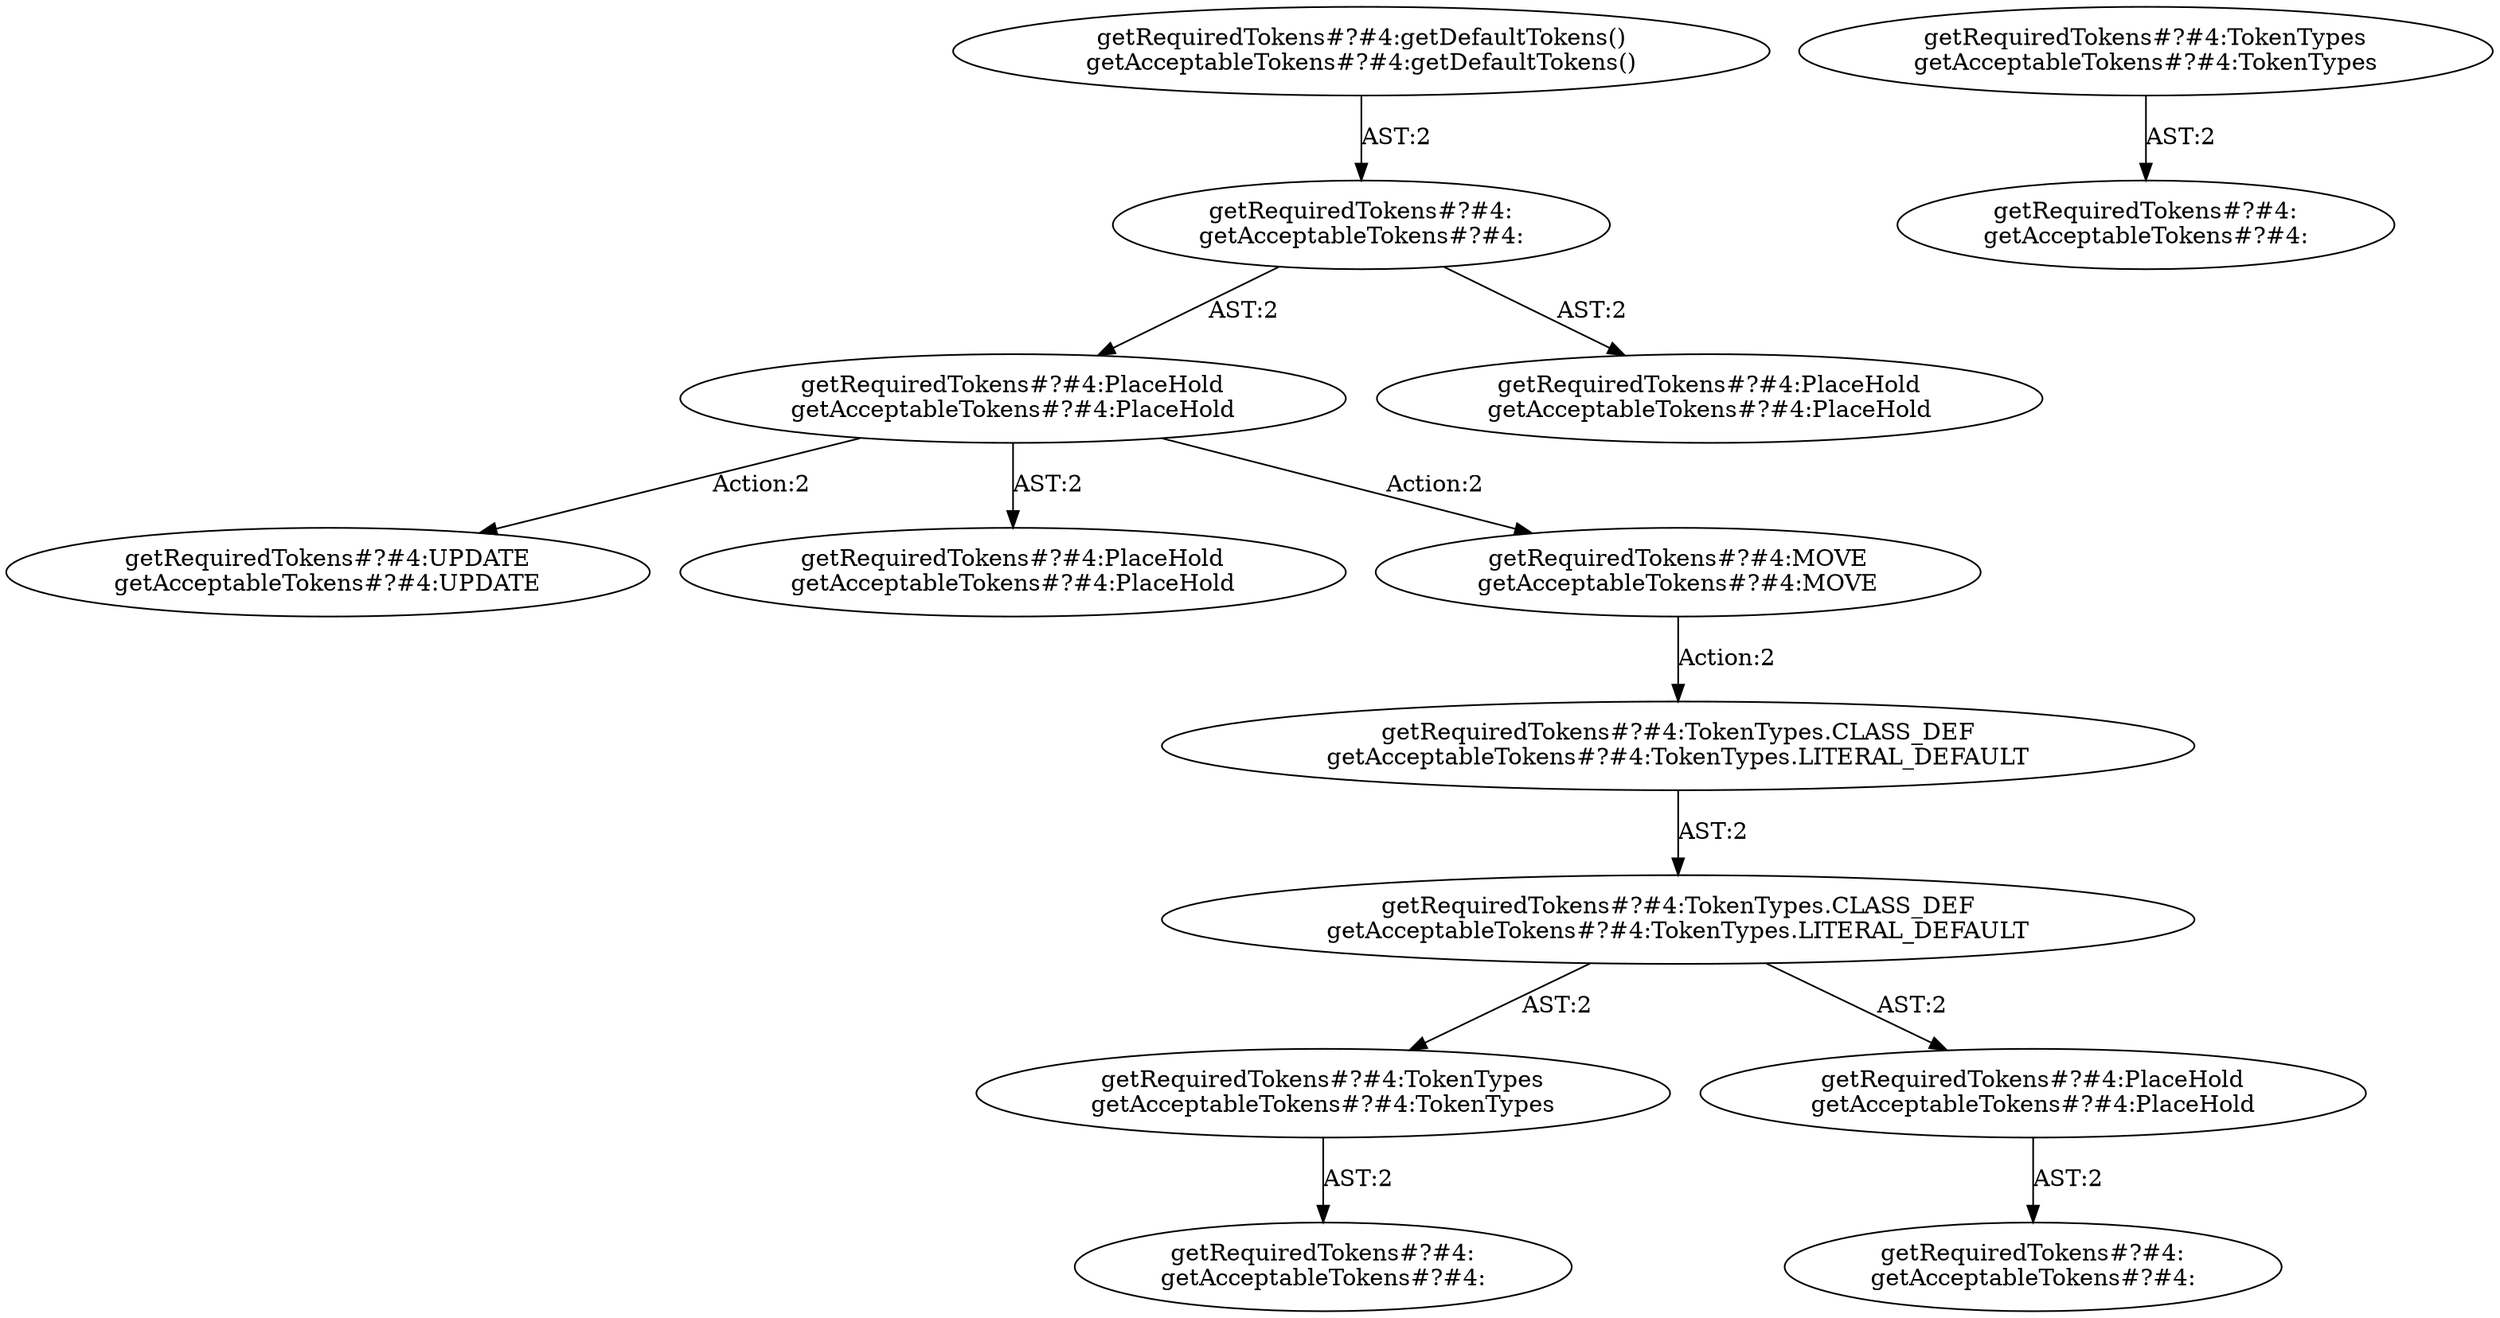 digraph "Pattern" {
0 [label="getRequiredTokens#?#4:UPDATE
getAcceptableTokens#?#4:UPDATE" shape=ellipse]
1 [label="getRequiredTokens#?#4:PlaceHold
getAcceptableTokens#?#4:PlaceHold" shape=ellipse]
2 [label="getRequiredTokens#?#4:
getAcceptableTokens#?#4:" shape=ellipse]
3 [label="getRequiredTokens#?#4:getDefaultTokens()
getAcceptableTokens#?#4:getDefaultTokens()" shape=ellipse]
4 [label="getRequiredTokens#?#4:PlaceHold
getAcceptableTokens#?#4:PlaceHold" shape=ellipse]
5 [label="getRequiredTokens#?#4:PlaceHold
getAcceptableTokens#?#4:PlaceHold" shape=ellipse]
6 [label="getRequiredTokens#?#4:MOVE
getAcceptableTokens#?#4:MOVE" shape=ellipse]
7 [label="getRequiredTokens#?#4:TokenTypes.CLASS_DEF
getAcceptableTokens#?#4:TokenTypes.LITERAL_DEFAULT" shape=ellipse]
8 [label="getRequiredTokens#?#4:TokenTypes
getAcceptableTokens#?#4:TokenTypes" shape=ellipse]
9 [label="getRequiredTokens#?#4:
getAcceptableTokens#?#4:" shape=ellipse]
10 [label="getRequiredTokens#?#4:TokenTypes.CLASS_DEF
getAcceptableTokens#?#4:TokenTypes.LITERAL_DEFAULT" shape=ellipse]
11 [label="getRequiredTokens#?#4:TokenTypes
getAcceptableTokens#?#4:TokenTypes" shape=ellipse]
12 [label="getRequiredTokens#?#4:
getAcceptableTokens#?#4:" shape=ellipse]
13 [label="getRequiredTokens#?#4:PlaceHold
getAcceptableTokens#?#4:PlaceHold" shape=ellipse]
14 [label="getRequiredTokens#?#4:
getAcceptableTokens#?#4:" shape=ellipse]
1 -> 0 [label="Action:2"];
1 -> 5 [label="AST:2"];
1 -> 6 [label="Action:2"];
2 -> 1 [label="AST:2"];
2 -> 4 [label="AST:2"];
3 -> 2 [label="AST:2"];
6 -> 7 [label="Action:2"];
7 -> 10 [label="AST:2"];
8 -> 9 [label="AST:2"];
10 -> 11 [label="AST:2"];
10 -> 13 [label="AST:2"];
11 -> 12 [label="AST:2"];
13 -> 14 [label="AST:2"];
}